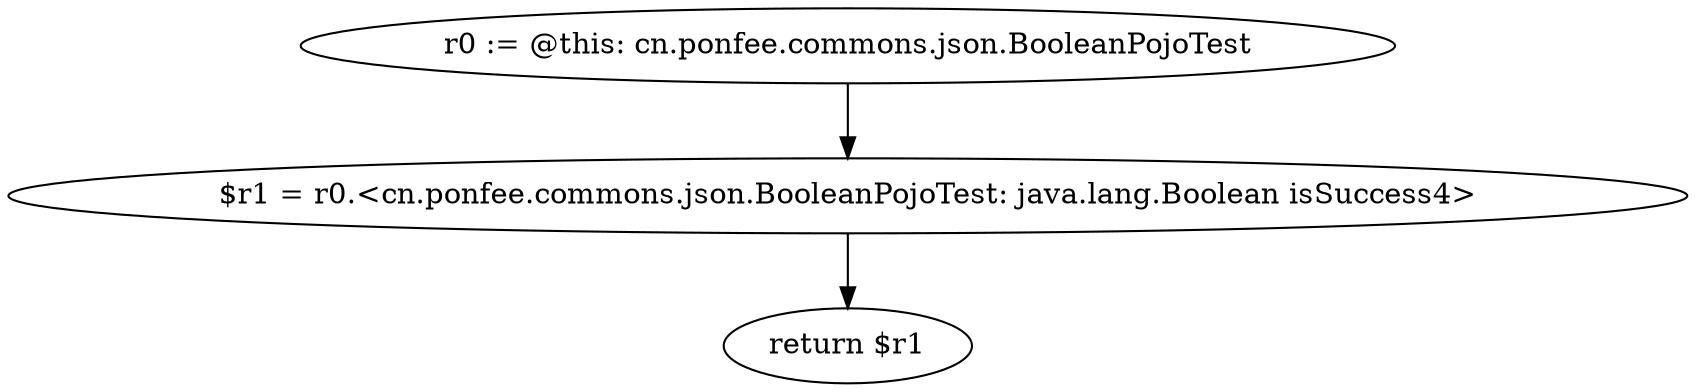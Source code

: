 digraph "unitGraph" {
    "r0 := @this: cn.ponfee.commons.json.BooleanPojoTest"
    "$r1 = r0.<cn.ponfee.commons.json.BooleanPojoTest: java.lang.Boolean isSuccess4>"
    "return $r1"
    "r0 := @this: cn.ponfee.commons.json.BooleanPojoTest"->"$r1 = r0.<cn.ponfee.commons.json.BooleanPojoTest: java.lang.Boolean isSuccess4>";
    "$r1 = r0.<cn.ponfee.commons.json.BooleanPojoTest: java.lang.Boolean isSuccess4>"->"return $r1";
}
